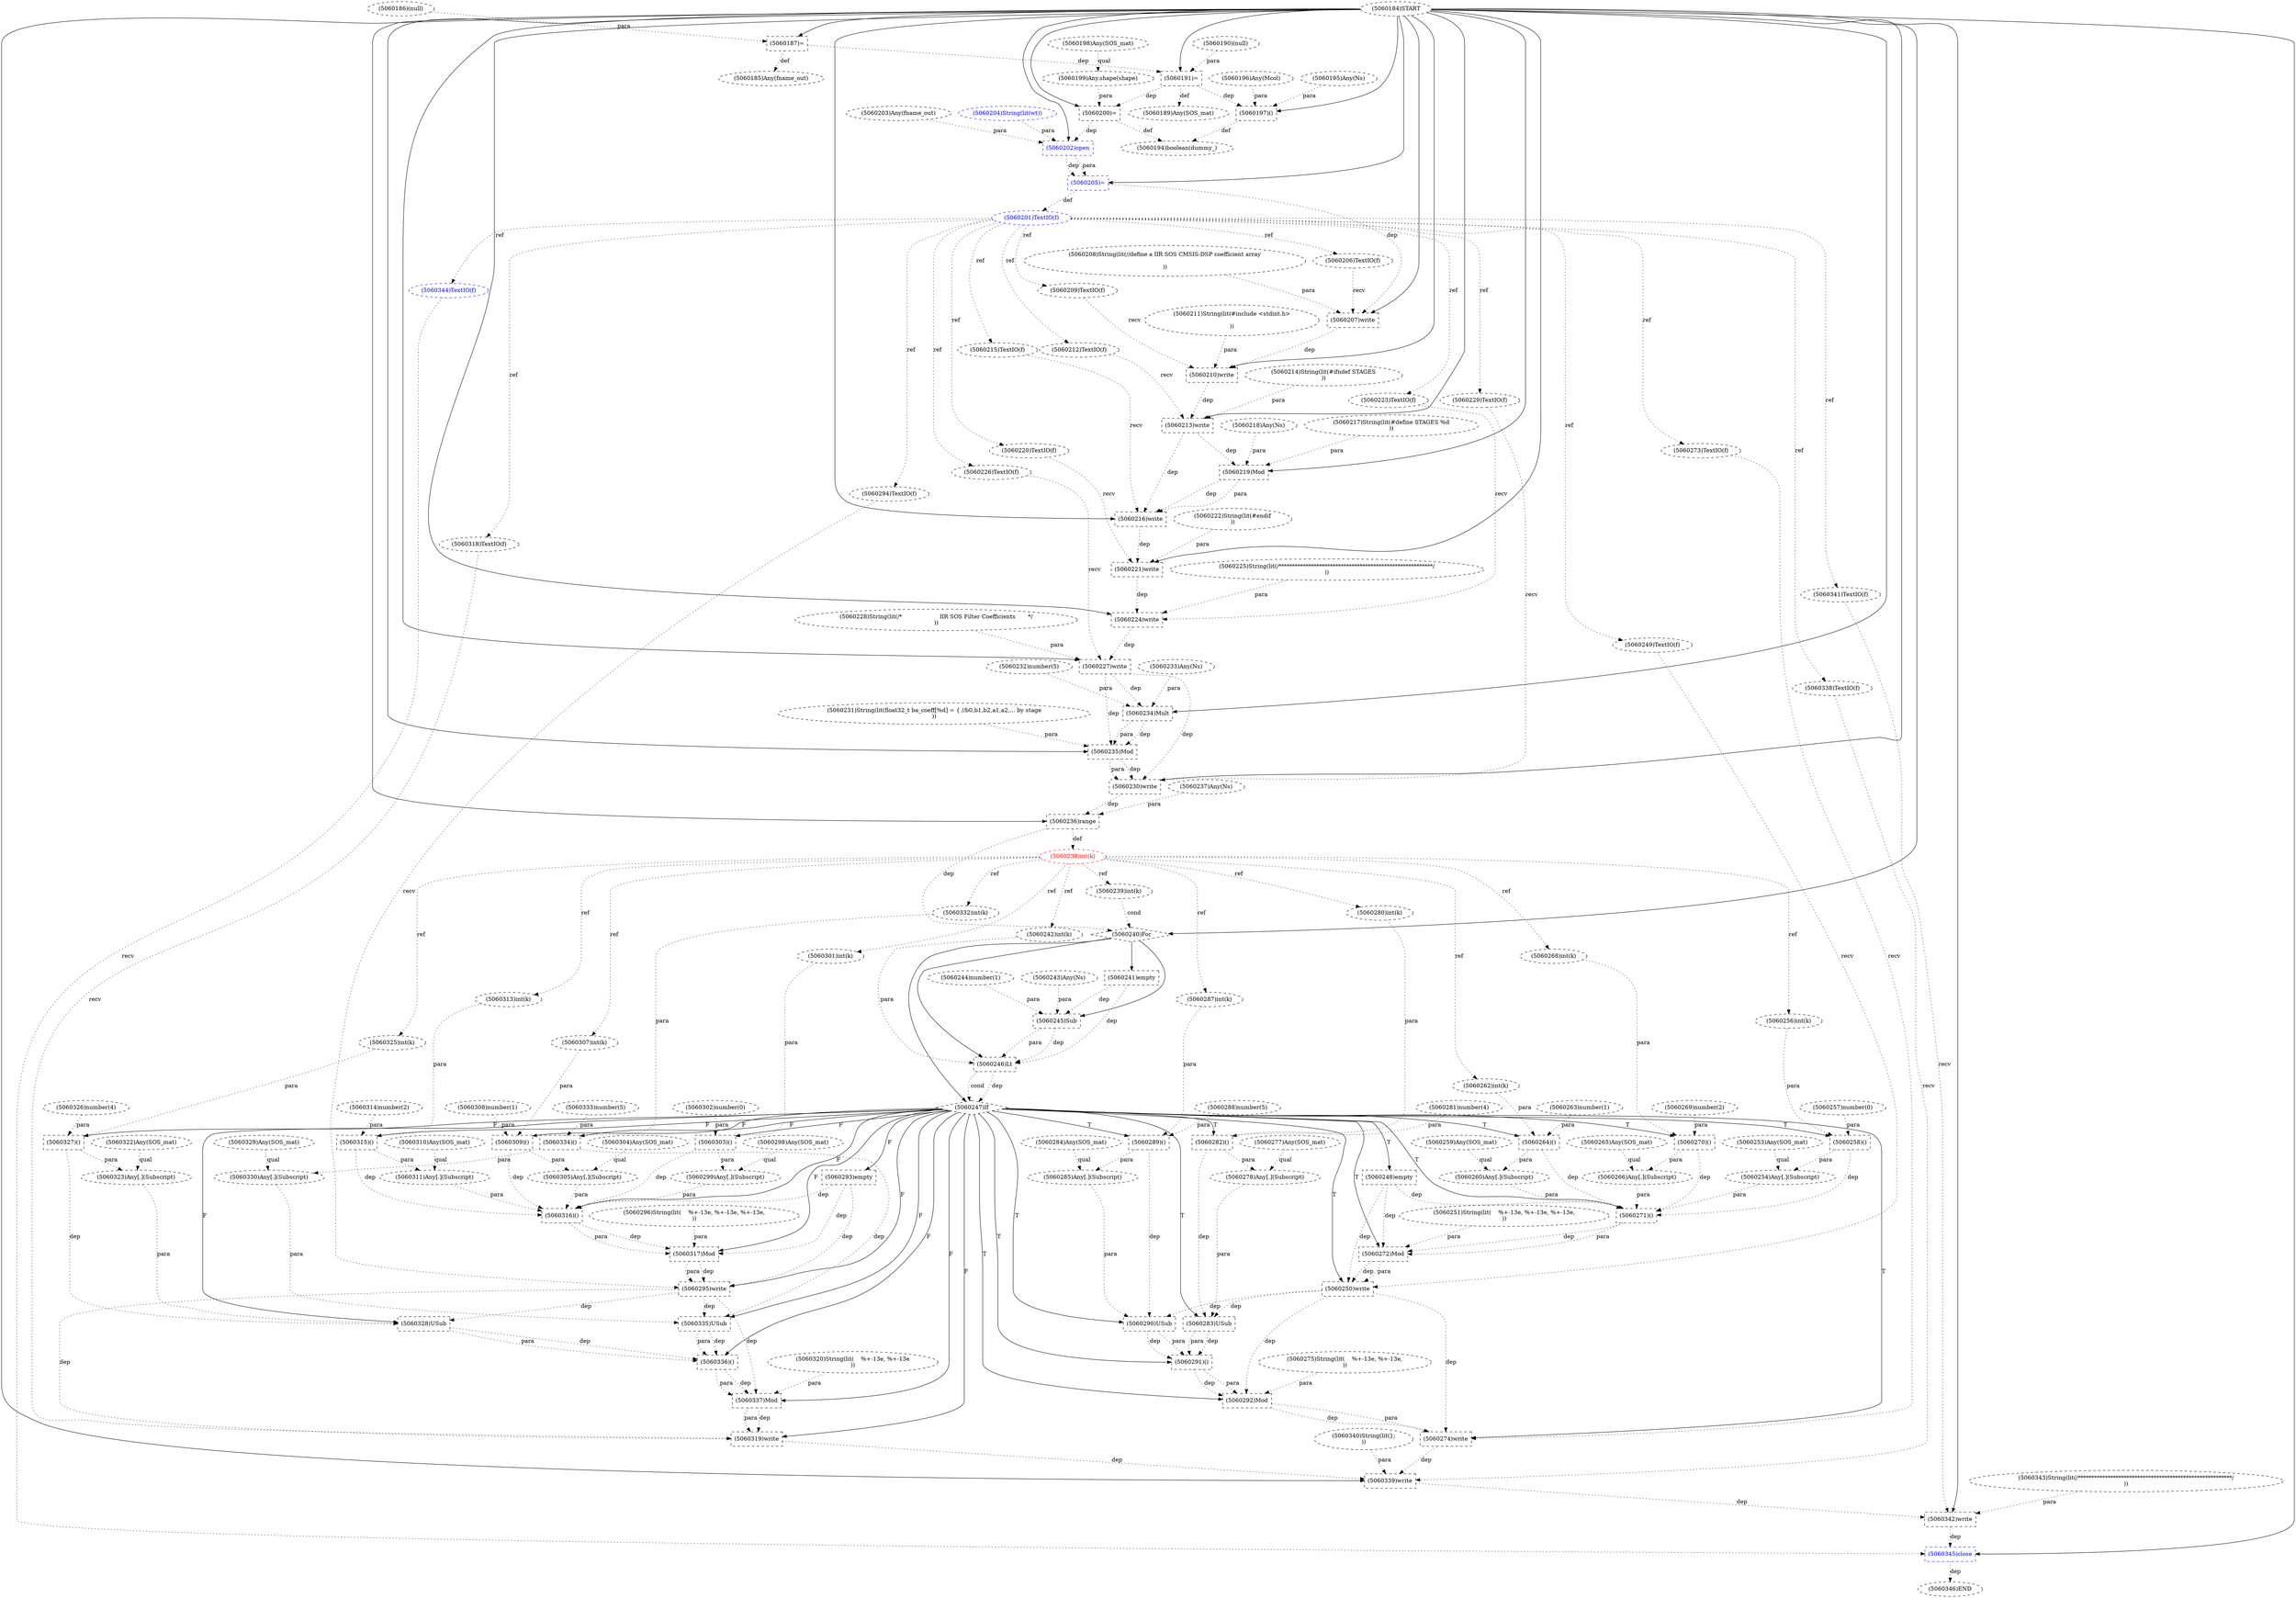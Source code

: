 digraph G {
1 [label="(5060213)write" shape=box style=dashed]
2 [label="(5060269)number(2)" shape=ellipse style=dashed]
3 [label="(5060302)number(0)" shape=ellipse style=dashed]
4 [label="(5060239)int(k)" shape=ellipse style=dashed]
5 [label="(5060259)Any(SOS_mat)" shape=ellipse style=dashed]
6 [label="(5060209)TextIO(f)" shape=ellipse style=dashed]
7 [label="(5060301)int(k)" shape=ellipse style=dashed]
8 [label="(5060271)()" shape=box style=dashed]
9 [label="(5060334)()" shape=box style=dashed]
10 [label="(5060288)number(5)" shape=ellipse style=dashed]
11 [label="(5060221)write" shape=box style=dashed]
12 [label="(5060250)write" shape=box style=dashed]
13 [label="(5060240)For" shape=diamond style=dashed]
14 [label="(5060237)Any(Ns)" shape=ellipse style=dashed]
15 [label="(5060211)String(lit(#include <stdint.h>

))" shape=ellipse style=dashed]
16 [label="(5060310)Any(SOS_mat)" shape=ellipse style=dashed]
17 [label="(5060224)write" shape=box style=dashed]
18 [label="(5060215)TextIO(f)" shape=ellipse style=dashed]
19 [label="(5060201)TextIO(f)" shape=ellipse style=dashed color=blue fontcolor=blue]
20 [label="(5060296)String(lit(    %+-13e, %+-13e, %+-13e,
))" shape=ellipse style=dashed]
21 [label="(5060317)Mod" shape=box style=dashed]
22 [label="(5060265)Any(SOS_mat)" shape=ellipse style=dashed]
23 [label="(5060227)write" shape=box style=dashed]
24 [label="(5060200)=" shape=box style=dashed]
25 [label="(5060344)TextIO(f)" shape=ellipse style=dashed color=blue fontcolor=blue]
26 [label="(5060290)USub" shape=box style=dashed]
27 [label="(5060330)Any[.](Subscript)" shape=ellipse style=dashed]
28 [label="(5060272)Mod" shape=box style=dashed]
29 [label="(5060260)Any[.](Subscript)" shape=ellipse style=dashed]
30 [label="(5060245)Sub" shape=box style=dashed]
31 [label="(5060264)()" shape=box style=dashed]
32 [label="(5060197)()" shape=box style=dashed]
33 [label="(5060218)Any(Ns)" shape=ellipse style=dashed]
34 [label="(5060198)Any(SOS_mat)" shape=ellipse style=dashed]
35 [label="(5060212)TextIO(f)" shape=ellipse style=dashed]
36 [label="(5060229)TextIO(f)" shape=ellipse style=dashed]
37 [label="(5060247)If" shape=diamond style=dashed]
38 [label="(5060258)()" shape=box style=dashed]
39 [label="(5060273)TextIO(f)" shape=ellipse style=dashed]
40 [label="(5060208)String(lit(//define a IIR SOS CMSIS-DSP coefficient array

))" shape=ellipse style=dashed]
41 [label="(5060323)Any[.](Subscript)" shape=ellipse style=dashed]
42 [label="(5060336)()" shape=box style=dashed]
43 [label="(5060289)()" shape=box style=dashed]
44 [label="(5060246)Lt" shape=box style=dashed]
45 [label="(5060270)()" shape=box style=dashed]
46 [label="(5060294)TextIO(f)" shape=ellipse style=dashed]
47 [label="(5060244)number(1)" shape=ellipse style=dashed]
48 [label="(5060319)write" shape=box style=dashed]
49 [label="(5060243)Any(Ns)" shape=ellipse style=dashed]
50 [label="(5060185)Any(fname_out)" shape=ellipse style=dashed]
51 [label="(5060308)number(1)" shape=ellipse style=dashed]
52 [label="(5060203)Any(fname_out)" shape=ellipse style=dashed]
53 [label="(5060205)=" shape=box style=dashed color=blue fontcolor=blue]
54 [label="(5060191)=" shape=box style=dashed]
55 [label="(5060341)TextIO(f)" shape=ellipse style=dashed]
56 [label="(5060277)Any(SOS_mat)" shape=ellipse style=dashed]
57 [label="(5060251)String(lit(    %+-13e, %+-13e, %+-13e,
))" shape=ellipse style=dashed]
58 [label="(5060254)Any[.](Subscript)" shape=ellipse style=dashed]
59 [label="(5060315)()" shape=box style=dashed]
60 [label="(5060343)String(lit(/*********************************************************/
))" shape=ellipse style=dashed]
61 [label="(5060202)open" shape=box style=dashed color=blue fontcolor=blue]
62 [label="(5060210)write" shape=box style=dashed]
63 [label="(5060320)String(lit(    %+-13e, %+-13e
))" shape=ellipse style=dashed]
64 [label="(5060214)String(lit(#ifndef STAGES
))" shape=ellipse style=dashed]
65 [label="(5060249)TextIO(f)" shape=ellipse style=dashed]
66 [label="(5060223)TextIO(f)" shape=ellipse style=dashed]
67 [label="(5060299)Any[.](Subscript)" shape=ellipse style=dashed]
68 [label="(5060234)Mult" shape=box style=dashed]
69 [label="(5060262)int(k)" shape=ellipse style=dashed]
70 [label="(5060190)(null)" shape=ellipse style=dashed]
71 [label="(5060314)number(2)" shape=ellipse style=dashed]
72 [label="(5060195)Any(Ns)" shape=ellipse style=dashed]
73 [label="(5060335)USub" shape=box style=dashed]
74 [label="(5060283)USub" shape=box style=dashed]
75 [label="(5060220)TextIO(f)" shape=ellipse style=dashed]
76 [label="(5060226)TextIO(f)" shape=ellipse style=dashed]
77 [label="(5060231)String(lit(float32_t ba_coeff[%d] = { //b0,b1,b2,a1,a2,... by stage
))" shape=ellipse style=dashed]
78 [label="(5060280)int(k)" shape=ellipse style=dashed]
79 [label="(5060303)()" shape=box style=dashed]
80 [label="(5060340)String(lit(};
))" shape=ellipse style=dashed]
81 [label="(5060217)String(lit(#define STAGES %d
))" shape=ellipse style=dashed]
82 [label="(5060263)number(1)" shape=ellipse style=dashed]
83 [label="(5060311)Any[.](Subscript)" shape=ellipse style=dashed]
84 [label="(5060304)Any(SOS_mat)" shape=ellipse style=dashed]
85 [label="(5060318)TextIO(f)" shape=ellipse style=dashed]
86 [label="(5060194)boolean(dummy_)" shape=ellipse style=dashed]
87 [label="(5060222)String(lit(#endif
))" shape=ellipse style=dashed]
88 [label="(5060291)()" shape=box style=dashed]
89 [label="(5060285)Any[.](Subscript)" shape=ellipse style=dashed]
90 [label="(5060257)number(0)" shape=ellipse style=dashed]
91 [label="(5060305)Any[.](Subscript)" shape=ellipse style=dashed]
92 [label="(5060345)close" shape=box style=dashed color=blue fontcolor=blue]
93 [label="(5060333)number(5)" shape=ellipse style=dashed]
94 [label="(5060184)START" style=dashed]
95 [label="(5060332)int(k)" shape=ellipse style=dashed]
96 [label="(5060295)write" shape=box style=dashed]
97 [label="(5060329)Any(SOS_mat)" shape=ellipse style=dashed]
98 [label="(5060233)Any(Ns)" shape=ellipse style=dashed]
99 [label="(5060281)number(4)" shape=ellipse style=dashed]
100 [label="(5060199)Any.shape(shape)" shape=ellipse style=dashed]
101 [label="(5060206)TextIO(f)" shape=ellipse style=dashed]
102 [label="(5060232)number(5)" shape=ellipse style=dashed]
103 [label="(5060342)write" shape=box style=dashed]
104 [label="(5060284)Any(SOS_mat)" shape=ellipse style=dashed]
105 [label="(5060328)USub" shape=box style=dashed]
106 [label="(5060230)write" shape=box style=dashed]
107 [label="(5060228)String(lit(/*                     IIR SOS Filter Coefficients       */
))" shape=ellipse style=dashed]
108 [label="(5060241)empty" shape=box style=dashed]
109 [label="(5060293)empty" shape=box style=dashed]
110 [label="(5060242)int(k)" shape=ellipse style=dashed]
111 [label="(5060275)String(lit(    %+-13e, %+-13e,
))" shape=ellipse style=dashed]
112 [label="(5060219)Mod" shape=box style=dashed]
113 [label="(5060187)=" shape=box style=dashed]
114 [label="(5060282)()" shape=box style=dashed]
115 [label="(5060326)number(4)" shape=ellipse style=dashed]
116 [label="(5060204)String(lit(wt))" shape=ellipse style=dashed color=blue fontcolor=blue]
117 [label="(5060327)()" shape=box style=dashed]
118 [label="(5060278)Any[.](Subscript)" shape=ellipse style=dashed]
119 [label="(5060339)write" shape=box style=dashed]
120 [label="(5060253)Any(SOS_mat)" shape=ellipse style=dashed]
121 [label="(5060238)int(k)" shape=ellipse style=dashed color=red fontcolor=red]
122 [label="(5060266)Any[.](Subscript)" shape=ellipse style=dashed]
123 [label="(5060268)int(k)" shape=ellipse style=dashed]
124 [label="(5060235)Mod" shape=box style=dashed]
125 [label="(5060186)(null)" shape=ellipse style=dashed]
126 [label="(5060309)()" shape=box style=dashed]
127 [label="(5060292)Mod" shape=box style=dashed]
128 [label="(5060196)Any(Mcol)" shape=ellipse style=dashed]
129 [label="(5060236)range" shape=box style=dashed]
130 [label="(5060225)String(lit(/*********************************************************/
))" shape=ellipse style=dashed]
131 [label="(5060346)END" style=dashed]
132 [label="(5060298)Any(SOS_mat)" shape=ellipse style=dashed]
133 [label="(5060248)empty" shape=box style=dashed]
134 [label="(5060274)write" shape=box style=dashed]
135 [label="(5060216)write" shape=box style=dashed]
136 [label="(5060337)Mod" shape=box style=dashed]
137 [label="(5060322)Any(SOS_mat)" shape=ellipse style=dashed]
138 [label="(5060313)int(k)" shape=ellipse style=dashed]
139 [label="(5060287)int(k)" shape=ellipse style=dashed]
140 [label="(5060338)TextIO(f)" shape=ellipse style=dashed]
141 [label="(5060207)write" shape=box style=dashed]
142 [label="(5060189)Any(SOS_mat)" shape=ellipse style=dashed]
143 [label="(5060256)int(k)" shape=ellipse style=dashed]
144 [label="(5060316)()" shape=box style=dashed]
145 [label="(5060325)int(k)" shape=ellipse style=dashed]
146 [label="(5060307)int(k)" shape=ellipse style=dashed]
94 -> 1 [label="" style=solid];
35 -> 1 [label="recv" style=dotted];
64 -> 1 [label="para" style=dotted];
62 -> 1 [label="dep" style=dotted];
121 -> 4 [label="ref" style=dotted];
19 -> 6 [label="ref" style=dotted];
121 -> 7 [label="ref" style=dotted];
37 -> 8 [label="T"];
38 -> 8 [label="dep" style=dotted];
58 -> 8 [label="para" style=dotted];
31 -> 8 [label="dep" style=dotted];
29 -> 8 [label="para" style=dotted];
45 -> 8 [label="dep" style=dotted];
122 -> 8 [label="para" style=dotted];
133 -> 8 [label="dep" style=dotted];
37 -> 9 [label="F"];
95 -> 9 [label="para" style=dotted];
93 -> 9 [label="para" style=dotted];
94 -> 11 [label="" style=solid];
75 -> 11 [label="recv" style=dotted];
87 -> 11 [label="para" style=dotted];
135 -> 11 [label="dep" style=dotted];
37 -> 12 [label="T"];
65 -> 12 [label="recv" style=dotted];
28 -> 12 [label="dep" style=dotted];
28 -> 12 [label="para" style=dotted];
133 -> 12 [label="dep" style=dotted];
94 -> 13 [label="" style=solid];
129 -> 13 [label="dep" style=dotted];
4 -> 13 [label="cond" style=dotted];
94 -> 17 [label="" style=solid];
66 -> 17 [label="recv" style=dotted];
130 -> 17 [label="para" style=dotted];
11 -> 17 [label="dep" style=dotted];
19 -> 18 [label="ref" style=dotted];
53 -> 19 [label="def" style=dotted];
37 -> 21 [label="F"];
20 -> 21 [label="para" style=dotted];
144 -> 21 [label="dep" style=dotted];
144 -> 21 [label="para" style=dotted];
109 -> 21 [label="dep" style=dotted];
94 -> 23 [label="" style=solid];
76 -> 23 [label="recv" style=dotted];
107 -> 23 [label="para" style=dotted];
17 -> 23 [label="dep" style=dotted];
94 -> 24 [label="" style=solid];
100 -> 24 [label="para" style=dotted];
54 -> 24 [label="dep" style=dotted];
19 -> 25 [label="ref" style=dotted];
37 -> 26 [label="T"];
43 -> 26 [label="dep" style=dotted];
89 -> 26 [label="para" style=dotted];
12 -> 26 [label="dep" style=dotted];
97 -> 27 [label="qual" style=dotted];
9 -> 27 [label="para" style=dotted];
37 -> 28 [label="T"];
57 -> 28 [label="para" style=dotted];
8 -> 28 [label="dep" style=dotted];
8 -> 28 [label="para" style=dotted];
133 -> 28 [label="dep" style=dotted];
5 -> 29 [label="qual" style=dotted];
31 -> 29 [label="para" style=dotted];
13 -> 30 [label="" style=solid];
49 -> 30 [label="para" style=dotted];
47 -> 30 [label="para" style=dotted];
108 -> 30 [label="dep" style=dotted];
37 -> 31 [label="T"];
69 -> 31 [label="para" style=dotted];
82 -> 31 [label="para" style=dotted];
94 -> 32 [label="" style=solid];
72 -> 32 [label="para" style=dotted];
128 -> 32 [label="para" style=dotted];
54 -> 32 [label="dep" style=dotted];
19 -> 35 [label="ref" style=dotted];
19 -> 36 [label="ref" style=dotted];
13 -> 37 [label="" style=solid];
44 -> 37 [label="dep" style=dotted];
44 -> 37 [label="cond" style=dotted];
37 -> 38 [label="T"];
143 -> 38 [label="para" style=dotted];
90 -> 38 [label="para" style=dotted];
19 -> 39 [label="ref" style=dotted];
137 -> 41 [label="qual" style=dotted];
117 -> 41 [label="para" style=dotted];
37 -> 42 [label="F"];
105 -> 42 [label="dep" style=dotted];
105 -> 42 [label="para" style=dotted];
73 -> 42 [label="dep" style=dotted];
73 -> 42 [label="para" style=dotted];
37 -> 43 [label="T"];
139 -> 43 [label="para" style=dotted];
10 -> 43 [label="para" style=dotted];
13 -> 44 [label="" style=solid];
110 -> 44 [label="para" style=dotted];
30 -> 44 [label="dep" style=dotted];
30 -> 44 [label="para" style=dotted];
108 -> 44 [label="dep" style=dotted];
37 -> 45 [label="T"];
123 -> 45 [label="para" style=dotted];
2 -> 45 [label="para" style=dotted];
19 -> 46 [label="ref" style=dotted];
37 -> 48 [label="F"];
85 -> 48 [label="recv" style=dotted];
136 -> 48 [label="dep" style=dotted];
136 -> 48 [label="para" style=dotted];
96 -> 48 [label="dep" style=dotted];
113 -> 50 [label="def" style=dotted];
94 -> 53 [label="" style=solid];
61 -> 53 [label="dep" style=dotted];
61 -> 53 [label="para" style=dotted];
94 -> 54 [label="" style=solid];
70 -> 54 [label="para" style=dotted];
113 -> 54 [label="dep" style=dotted];
19 -> 55 [label="ref" style=dotted];
120 -> 58 [label="qual" style=dotted];
38 -> 58 [label="para" style=dotted];
37 -> 59 [label="F"];
138 -> 59 [label="para" style=dotted];
71 -> 59 [label="para" style=dotted];
94 -> 61 [label="" style=solid];
52 -> 61 [label="para" style=dotted];
116 -> 61 [label="para" style=dotted];
24 -> 61 [label="dep" style=dotted];
94 -> 62 [label="" style=solid];
6 -> 62 [label="recv" style=dotted];
15 -> 62 [label="para" style=dotted];
141 -> 62 [label="dep" style=dotted];
19 -> 65 [label="ref" style=dotted];
19 -> 66 [label="ref" style=dotted];
132 -> 67 [label="qual" style=dotted];
79 -> 67 [label="para" style=dotted];
94 -> 68 [label="" style=solid];
102 -> 68 [label="para" style=dotted];
98 -> 68 [label="para" style=dotted];
23 -> 68 [label="dep" style=dotted];
121 -> 69 [label="ref" style=dotted];
37 -> 73 [label="F"];
9 -> 73 [label="dep" style=dotted];
27 -> 73 [label="para" style=dotted];
96 -> 73 [label="dep" style=dotted];
37 -> 74 [label="T"];
114 -> 74 [label="dep" style=dotted];
118 -> 74 [label="para" style=dotted];
12 -> 74 [label="dep" style=dotted];
19 -> 75 [label="ref" style=dotted];
19 -> 76 [label="ref" style=dotted];
121 -> 78 [label="ref" style=dotted];
37 -> 79 [label="F"];
7 -> 79 [label="para" style=dotted];
3 -> 79 [label="para" style=dotted];
16 -> 83 [label="qual" style=dotted];
59 -> 83 [label="para" style=dotted];
19 -> 85 [label="ref" style=dotted];
32 -> 86 [label="def" style=dotted];
24 -> 86 [label="def" style=dotted];
37 -> 88 [label="T"];
74 -> 88 [label="dep" style=dotted];
74 -> 88 [label="para" style=dotted];
26 -> 88 [label="dep" style=dotted];
26 -> 88 [label="para" style=dotted];
104 -> 89 [label="qual" style=dotted];
43 -> 89 [label="para" style=dotted];
84 -> 91 [label="qual" style=dotted];
126 -> 91 [label="para" style=dotted];
94 -> 92 [label="" style=solid];
25 -> 92 [label="recv" style=dotted];
103 -> 92 [label="dep" style=dotted];
121 -> 95 [label="ref" style=dotted];
37 -> 96 [label="F"];
46 -> 96 [label="recv" style=dotted];
21 -> 96 [label="dep" style=dotted];
21 -> 96 [label="para" style=dotted];
109 -> 96 [label="dep" style=dotted];
34 -> 100 [label="qual" style=dotted];
19 -> 101 [label="ref" style=dotted];
94 -> 103 [label="" style=solid];
55 -> 103 [label="recv" style=dotted];
60 -> 103 [label="para" style=dotted];
119 -> 103 [label="dep" style=dotted];
37 -> 105 [label="F"];
117 -> 105 [label="dep" style=dotted];
41 -> 105 [label="para" style=dotted];
96 -> 105 [label="dep" style=dotted];
94 -> 106 [label="" style=solid];
36 -> 106 [label="recv" style=dotted];
124 -> 106 [label="dep" style=dotted];
124 -> 106 [label="para" style=dotted];
23 -> 106 [label="dep" style=dotted];
13 -> 108 [label="" style=solid];
37 -> 109 [label="F"];
121 -> 110 [label="ref" style=dotted];
94 -> 112 [label="" style=solid];
81 -> 112 [label="para" style=dotted];
33 -> 112 [label="para" style=dotted];
1 -> 112 [label="dep" style=dotted];
94 -> 113 [label="" style=solid];
125 -> 113 [label="para" style=dotted];
37 -> 114 [label="T"];
78 -> 114 [label="para" style=dotted];
99 -> 114 [label="para" style=dotted];
37 -> 117 [label="F"];
145 -> 117 [label="para" style=dotted];
115 -> 117 [label="para" style=dotted];
56 -> 118 [label="qual" style=dotted];
114 -> 118 [label="para" style=dotted];
94 -> 119 [label="" style=solid];
140 -> 119 [label="recv" style=dotted];
80 -> 119 [label="para" style=dotted];
134 -> 119 [label="dep" style=dotted];
48 -> 119 [label="dep" style=dotted];
129 -> 121 [label="def" style=dotted];
22 -> 122 [label="qual" style=dotted];
45 -> 122 [label="para" style=dotted];
121 -> 123 [label="ref" style=dotted];
94 -> 124 [label="" style=solid];
77 -> 124 [label="para" style=dotted];
68 -> 124 [label="dep" style=dotted];
68 -> 124 [label="para" style=dotted];
23 -> 124 [label="dep" style=dotted];
37 -> 126 [label="F"];
146 -> 126 [label="para" style=dotted];
51 -> 126 [label="para" style=dotted];
37 -> 127 [label="T"];
111 -> 127 [label="para" style=dotted];
88 -> 127 [label="dep" style=dotted];
88 -> 127 [label="para" style=dotted];
12 -> 127 [label="dep" style=dotted];
94 -> 129 [label="" style=solid];
14 -> 129 [label="para" style=dotted];
106 -> 129 [label="dep" style=dotted];
92 -> 131 [label="dep" style=dotted];
37 -> 133 [label="T"];
37 -> 134 [label="T"];
39 -> 134 [label="recv" style=dotted];
127 -> 134 [label="dep" style=dotted];
127 -> 134 [label="para" style=dotted];
12 -> 134 [label="dep" style=dotted];
94 -> 135 [label="" style=solid];
18 -> 135 [label="recv" style=dotted];
112 -> 135 [label="dep" style=dotted];
112 -> 135 [label="para" style=dotted];
1 -> 135 [label="dep" style=dotted];
37 -> 136 [label="F"];
63 -> 136 [label="para" style=dotted];
42 -> 136 [label="dep" style=dotted];
42 -> 136 [label="para" style=dotted];
96 -> 136 [label="dep" style=dotted];
121 -> 138 [label="ref" style=dotted];
121 -> 139 [label="ref" style=dotted];
19 -> 140 [label="ref" style=dotted];
94 -> 141 [label="" style=solid];
101 -> 141 [label="recv" style=dotted];
40 -> 141 [label="para" style=dotted];
53 -> 141 [label="dep" style=dotted];
54 -> 142 [label="def" style=dotted];
121 -> 143 [label="ref" style=dotted];
37 -> 144 [label="F"];
79 -> 144 [label="dep" style=dotted];
67 -> 144 [label="para" style=dotted];
126 -> 144 [label="dep" style=dotted];
91 -> 144 [label="para" style=dotted];
59 -> 144 [label="dep" style=dotted];
83 -> 144 [label="para" style=dotted];
109 -> 144 [label="dep" style=dotted];
121 -> 145 [label="ref" style=dotted];
121 -> 146 [label="ref" style=dotted];
}